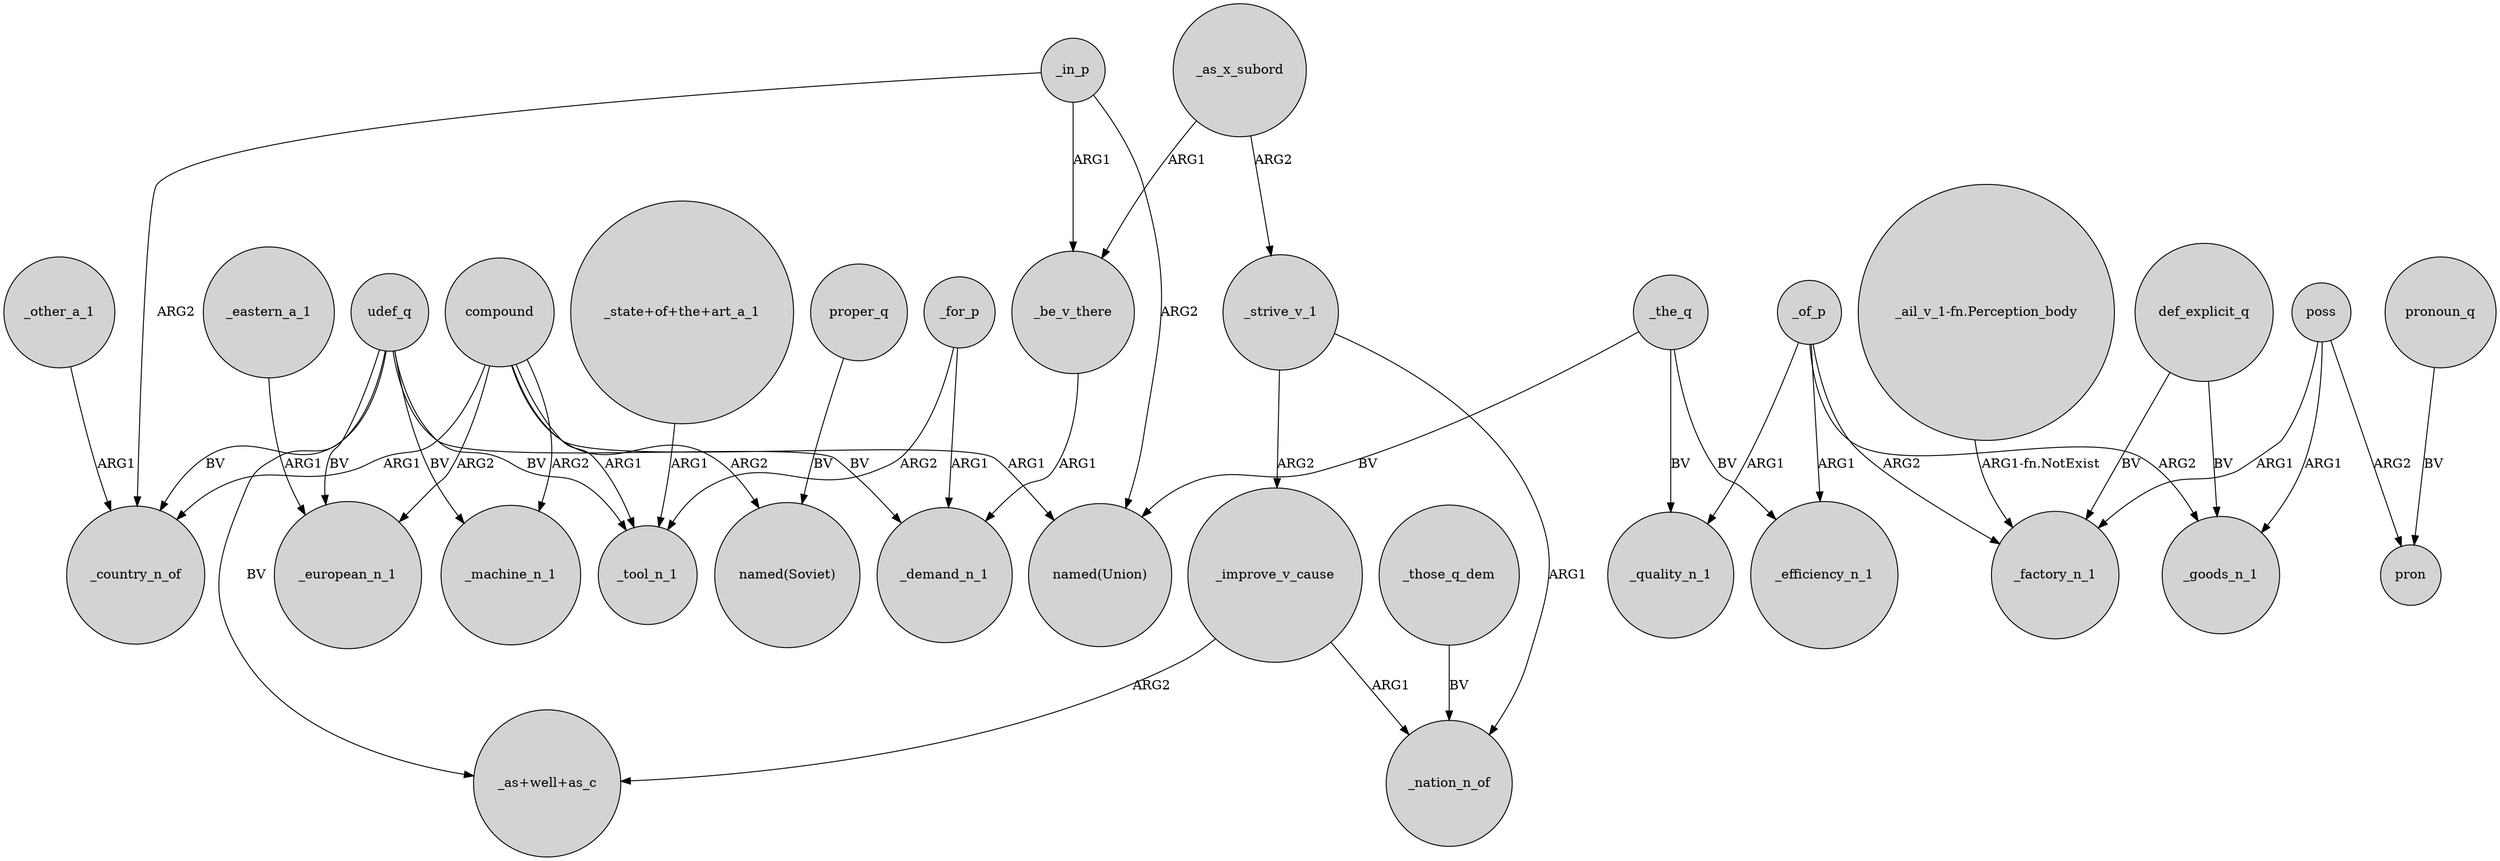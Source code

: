 digraph {
	node [shape=circle style=filled]
	udef_q -> _machine_n_1 [label=BV]
	udef_q -> _european_n_1 [label=BV]
	udef_q -> "_as+well+as_c" [label=BV]
	"_ail_v_1-fn.Perception_body" -> _factory_n_1 [label="ARG1-fn.NotExist"]
	def_explicit_q -> _factory_n_1 [label=BV]
	poss -> pron [label=ARG2]
	_of_p -> _efficiency_n_1 [label=ARG1]
	_of_p -> _goods_n_1 [label=ARG2]
	_eastern_a_1 -> _european_n_1 [label=ARG1]
	poss -> _goods_n_1 [label=ARG1]
	_in_p -> _country_n_of [label=ARG2]
	_be_v_there -> _demand_n_1 [label=ARG1]
	udef_q -> _tool_n_1 [label=BV]
	def_explicit_q -> _goods_n_1 [label=BV]
	compound -> _european_n_1 [label=ARG2]
	_the_q -> _quality_n_1 [label=BV]
	proper_q -> "named(Soviet)" [label=BV]
	_as_x_subord -> _be_v_there [label=ARG1]
	_the_q -> "named(Union)" [label=BV]
	_in_p -> "named(Union)" [label=ARG2]
	_as_x_subord -> _strive_v_1 [label=ARG2]
	udef_q -> _country_n_of [label=BV]
	pronoun_q -> pron [label=BV]
	_for_p -> _tool_n_1 [label=ARG2]
	_other_a_1 -> _country_n_of [label=ARG1]
	compound -> "named(Union)" [label=ARG1]
	_the_q -> _efficiency_n_1 [label=BV]
	_for_p -> _demand_n_1 [label=ARG1]
	udef_q -> _demand_n_1 [label=BV]
	_of_p -> _factory_n_1 [label=ARG2]
	_those_q_dem -> _nation_n_of [label=BV]
	_improve_v_cause -> "_as+well+as_c" [label=ARG2]
	"_state+of+the+art_a_1" -> _tool_n_1 [label=ARG1]
	compound -> _country_n_of [label=ARG1]
	_strive_v_1 -> _nation_n_of [label=ARG1]
	compound -> "named(Soviet)" [label=ARG2]
	_improve_v_cause -> _nation_n_of [label=ARG1]
	compound -> _machine_n_1 [label=ARG2]
	_of_p -> _quality_n_1 [label=ARG1]
	_strive_v_1 -> _improve_v_cause [label=ARG2]
	compound -> _tool_n_1 [label=ARG1]
	_in_p -> _be_v_there [label=ARG1]
	poss -> _factory_n_1 [label=ARG1]
}
